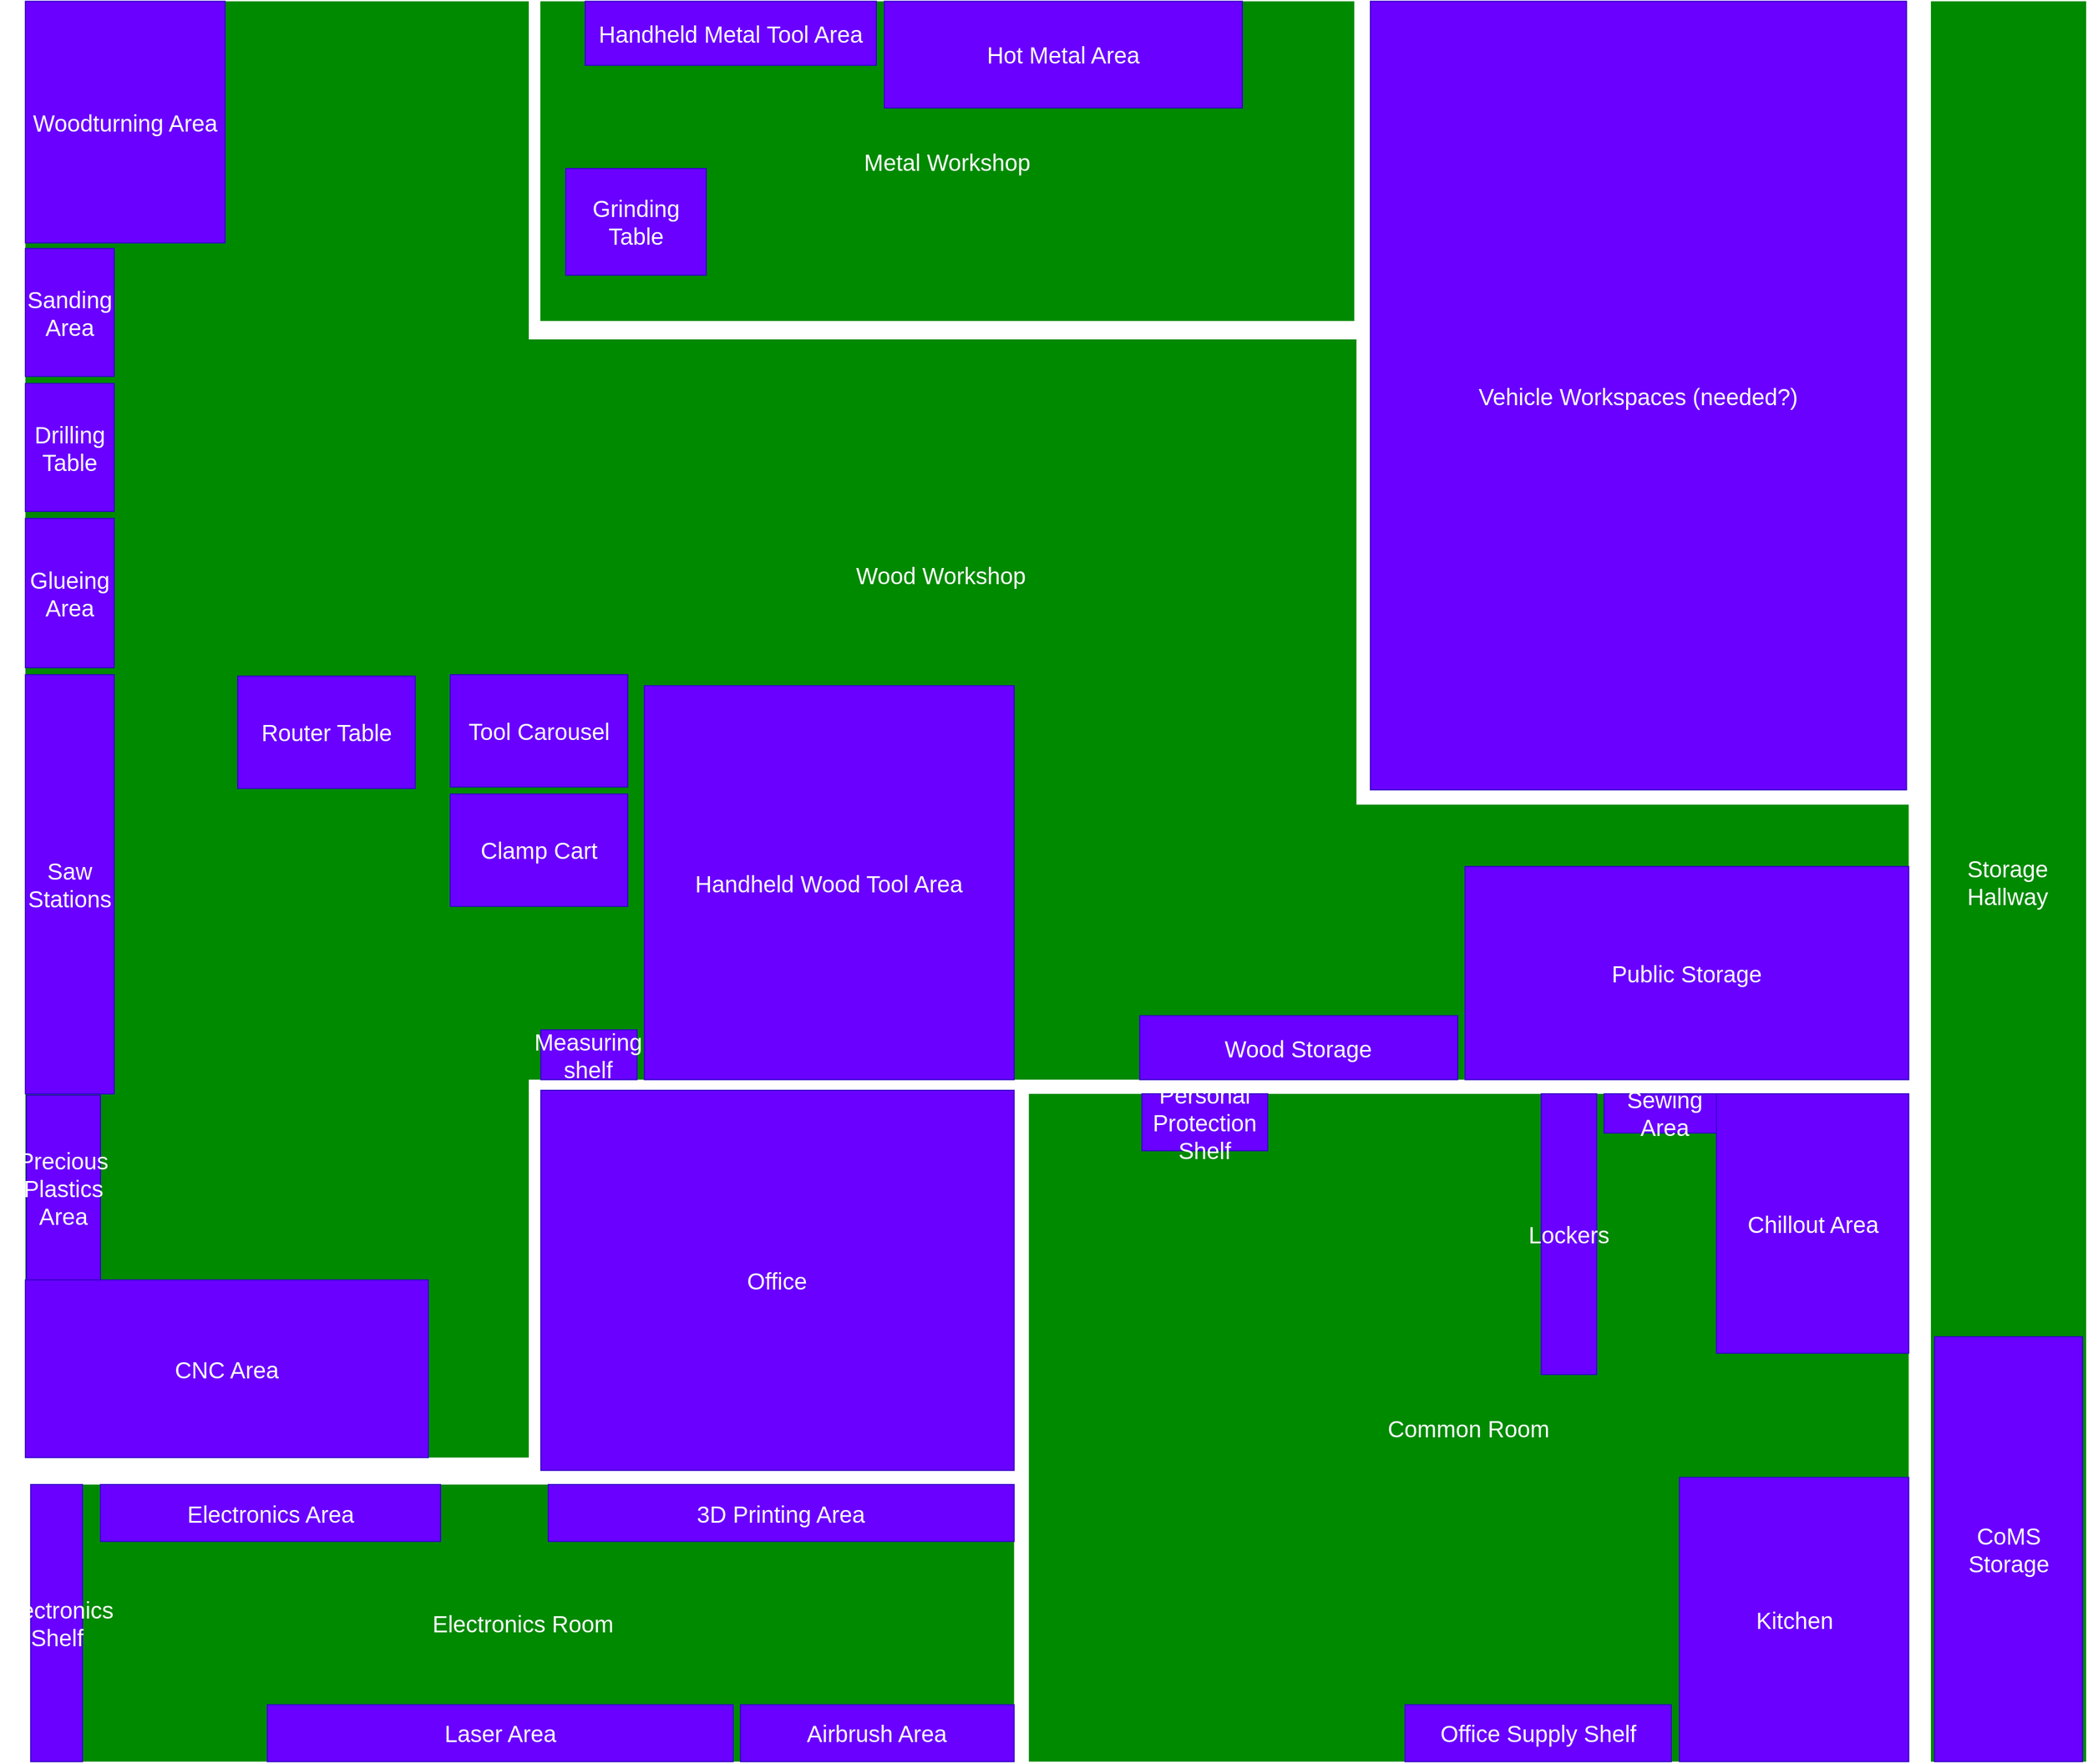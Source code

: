 <mxfile version="20.2.7" type="github">
  <diagram id="Z9USFGTLJIX7_FAzGUqJ" name="Page-1">
    <mxGraphModel dx="3514" dy="2776" grid="0" gridSize="10" guides="1" tooltips="1" connect="1" arrows="1" fold="1" page="1" pageScale="1" pageWidth="827" pageHeight="1169" math="0" shadow="0">
      <root>
        <mxCell id="0" />
        <mxCell id="1" parent="0" />
        <mxCell id="dVGMr21RCzNyEH1sTANa-41" value="Metal Workshop" style="rounded=0;whiteSpace=wrap;html=1;fillColor=#008a00;fontColor=#ffffff;fontSize=20;strokeColor=none;" parent="1" vertex="1">
          <mxGeometry x="-323" y="-1021.85" width="705" height="276.9" as="geometry" />
        </mxCell>
        <mxCell id="dVGMr21RCzNyEH1sTANa-31" value="Storage Hallway" style="rounded=0;whiteSpace=wrap;html=1;fillColor=#008a00;fontColor=#ffffff;fontSize=20;strokeColor=none;" parent="1" vertex="1">
          <mxGeometry x="881.43" y="-1021.86" width="134.48" height="1524.86" as="geometry" />
        </mxCell>
        <mxCell id="dVGMr21RCzNyEH1sTANa-30" value="Common Room" style="rounded=0;whiteSpace=wrap;html=1;fillColor=#008a00;fontColor=#ffffff;fontSize=20;strokeColor=none;" parent="1" vertex="1">
          <mxGeometry x="100.148" y="-75.48" width="762.069" height="578.409" as="geometry" />
        </mxCell>
        <mxCell id="dVGMr21RCzNyEH1sTANa-29" value="Electronics Room" style="rounded=0;whiteSpace=wrap;html=1;fillColor=#008a00;fontColor=#ffffff;fontSize=20;strokeColor=none;" parent="1" vertex="1">
          <mxGeometry x="-764.384" y="262.951" width="851.724" height="239.978" as="geometry" />
        </mxCell>
        <mxCell id="dVGMr21RCzNyEH1sTANa-27" value="" style="rounded=0;whiteSpace=wrap;html=1;fillColor=#008a00;fontColor=#ffffff;fontSize=20;strokeColor=none;" parent="1" vertex="1">
          <mxGeometry x="-337" y="-326" width="1199.22" height="238.21" as="geometry" />
        </mxCell>
        <mxCell id="dVGMr21RCzNyEH1sTANa-26" value="Wood Workshop" style="rounded=0;whiteSpace=wrap;html=1;fillColor=#008a00;fontColor=#ffffff;fontSize=20;strokeColor=none;" parent="1" vertex="1">
          <mxGeometry x="-336" y="-729" width="719.87" height="408" as="geometry" />
        </mxCell>
        <mxCell id="dVGMr21RCzNyEH1sTANa-25" value="" style="rounded=0;whiteSpace=wrap;html=1;fillColor=#008a00;fontColor=#ffffff;fontSize=20;strokeColor=none;" parent="1" vertex="1">
          <mxGeometry x="-769" y="-1021.85" width="436" height="1261.42" as="geometry" />
        </mxCell>
        <mxCell id="dVGMr21RCzNyEH1sTANa-10" value="&lt;font style=&quot;font-size: 20px;&quot;&gt;Precious Plastics Area&lt;/font&gt;" style="rounded=0;whiteSpace=wrap;html=1;fillColor=#6a00ff;strokeColor=#3700CC;fontColor=#ffffff;fontSize=20;" parent="dVGMr21RCzNyEH1sTANa-25" vertex="1">
          <mxGeometry x="0.96" y="947.603" width="64.039" height="159.986" as="geometry" />
        </mxCell>
        <mxCell id="dVGMr21RCzNyEH1sTANa-2" value="Hot Metal Area" style="rounded=0;whiteSpace=wrap;html=1;fillColor=#6a00ff;strokeColor=#3700CC;fontColor=#ffffff;fontSize=20;" parent="1" vertex="1">
          <mxGeometry x="-25" y="-1021.85" width="310" height="92.3" as="geometry" />
        </mxCell>
        <mxCell id="dVGMr21RCzNyEH1sTANa-3" value="CoMS Storage" style="rounded=0;whiteSpace=wrap;html=1;fillColor=#6a00ff;strokeColor=#3700CC;fontColor=#ffffff;fontSize=20;" parent="1" vertex="1">
          <mxGeometry x="884.629" y="134.958" width="128.079" height="367.967" as="geometry" />
        </mxCell>
        <mxCell id="dVGMr21RCzNyEH1sTANa-4" value="Public Storage" style="rounded=0;whiteSpace=wrap;html=1;fillColor=#6a00ff;strokeColor=#3700CC;fontColor=#ffffff;fontSize=20;" parent="1" vertex="1">
          <mxGeometry x="477.98" y="-272.386" width="384.236" height="184.599" as="geometry" />
        </mxCell>
        <mxCell id="dVGMr21RCzNyEH1sTANa-5" value="Wood Storage" style="rounded=0;whiteSpace=wrap;html=1;fillColor=#6a00ff;strokeColor=#3700CC;fontColor=#ffffff;fontSize=20;" parent="1" vertex="1">
          <mxGeometry x="196.207" y="-143.167" width="275.369" height="55.38" as="geometry" />
        </mxCell>
        <mxCell id="dVGMr21RCzNyEH1sTANa-6" value="Handheld Wood Tool Area" style="rounded=0;whiteSpace=wrap;html=1;fillColor=#6a00ff;strokeColor=#3700CC;fontColor=#ffffff;fontSize=20;" parent="1" vertex="1">
          <mxGeometry x="-232.86" y="-429" width="320.2" height="341.21" as="geometry" />
        </mxCell>
        <mxCell id="dVGMr21RCzNyEH1sTANa-7" value="&lt;font style=&quot;font-size: 20px;&quot;&gt;Measuring shelf&lt;/font&gt;" style="rounded=0;whiteSpace=wrap;html=1;fillColor=#6a00ff;strokeColor=#3700CC;fontColor=#ffffff;fontSize=20;" parent="1" vertex="1">
          <mxGeometry x="-322.512" y="-130.86" width="83.251" height="43.073" as="geometry" />
        </mxCell>
        <mxCell id="dVGMr21RCzNyEH1sTANa-9" value="&lt;font style=&quot;font-size: 20px;&quot;&gt;CNC Area&lt;/font&gt;" style="rounded=0;whiteSpace=wrap;html=1;fillColor=#6a00ff;strokeColor=#3700CC;fontColor=#ffffff;fontSize=20;" parent="1" vertex="1">
          <mxGeometry x="-769" y="85.74" width="348.98" height="153.83" as="geometry" />
        </mxCell>
        <mxCell id="dVGMr21RCzNyEH1sTANa-11" value="&lt;font style=&quot;font-size: 20px;&quot;&gt;Office&lt;/font&gt;" style="rounded=0;whiteSpace=wrap;html=1;fillColor=#6a00ff;strokeColor=#3700CC;fontColor=#ffffff;fontSize=20;" parent="1" vertex="1">
          <mxGeometry x="-322.512" y="-78.557" width="409.852" height="329.201" as="geometry" />
        </mxCell>
        <mxCell id="dVGMr21RCzNyEH1sTANa-12" value="&lt;font style=&quot;font-size: 20px;&quot;&gt;3D Printing Area&lt;/font&gt;" style="rounded=0;whiteSpace=wrap;html=1;fillColor=#6a00ff;strokeColor=#3700CC;fontColor=#ffffff;fontSize=20;" parent="1" vertex="1">
          <mxGeometry x="-316.108" y="262.951" width="403.448" height="49.226" as="geometry" />
        </mxCell>
        <mxCell id="dVGMr21RCzNyEH1sTANa-13" value="&lt;font style=&quot;font-size: 20px;&quot;&gt;Laser Area&lt;/font&gt;" style="rounded=0;whiteSpace=wrap;html=1;fillColor=#6a00ff;strokeColor=#3700CC;fontColor=#ffffff;fontSize=20;" parent="1" vertex="1">
          <mxGeometry x="-559.458" y="453.703" width="403.448" height="49.226" as="geometry" />
        </mxCell>
        <mxCell id="dVGMr21RCzNyEH1sTANa-14" value="&lt;font style=&quot;font-size: 20px;&quot;&gt;Electronics Area&lt;/font&gt;" style="rounded=0;whiteSpace=wrap;html=1;fillColor=#6a00ff;strokeColor=#3700CC;fontColor=#ffffff;fontSize=20;" parent="1" vertex="1">
          <mxGeometry x="-704.001" y="262.951" width="294.581" height="49.226" as="geometry" />
        </mxCell>
        <mxCell id="dVGMr21RCzNyEH1sTANa-15" value="&lt;font style=&quot;font-size: 20px;&quot;&gt;Electronics Shelf&lt;/font&gt;" style="rounded=0;whiteSpace=wrap;html=1;fillColor=#6a00ff;strokeColor=#3700CC;fontColor=#ffffff;fontSize=20;" parent="1" vertex="1">
          <mxGeometry x="-764.384" y="262.951" width="44.828" height="239.978" as="geometry" />
        </mxCell>
        <mxCell id="dVGMr21RCzNyEH1sTANa-16" value="&lt;font style=&quot;font-size: 20px;&quot;&gt;Airbrush Area&lt;/font&gt;" style="rounded=0;whiteSpace=wrap;html=1;fillColor=#6a00ff;strokeColor=#3700CC;fontColor=#ffffff;fontSize=20;" parent="1" vertex="1">
          <mxGeometry x="-149.606" y="453.703" width="236.946" height="49.226" as="geometry" />
        </mxCell>
        <mxCell id="dVGMr21RCzNyEH1sTANa-17" value="Office Supply Shelf" style="rounded=0;whiteSpace=wrap;html=1;fillColor=#6a00ff;strokeColor=#3700CC;fontColor=#ffffff;fontSize=20;" parent="1" vertex="1">
          <mxGeometry x="425.999" y="453.703" width="230.542" height="49.226" as="geometry" />
        </mxCell>
        <mxCell id="dVGMr21RCzNyEH1sTANa-18" value="Personal Protection Shelf" style="rounded=0;whiteSpace=wrap;html=1;fillColor=#6a00ff;strokeColor=#3700CC;fontColor=#ffffff;fontSize=20;" parent="1" vertex="1">
          <mxGeometry x="198.128" y="-75.48" width="108.867" height="49.226" as="geometry" />
        </mxCell>
        <mxCell id="dVGMr21RCzNyEH1sTANa-19" value="Lockers" style="rounded=0;whiteSpace=wrap;html=1;fillColor=#6a00ff;strokeColor=#3700CC;fontColor=#ffffff;fontSize=20;" parent="1" vertex="1">
          <mxGeometry x="543.941" y="-75.48" width="48.03" height="243.055" as="geometry" />
        </mxCell>
        <mxCell id="dVGMr21RCzNyEH1sTANa-20" value="Sewing Area" style="rounded=0;whiteSpace=wrap;html=1;fillColor=#6a00ff;strokeColor=#3700CC;fontColor=#ffffff;fontSize=20;" parent="1" vertex="1">
          <mxGeometry x="598.374" y="-75.48" width="105.665" height="33.843" as="geometry" />
        </mxCell>
        <mxCell id="dVGMr21RCzNyEH1sTANa-21" value="Chillout Area" style="rounded=0;whiteSpace=wrap;html=1;fillColor=#6a00ff;strokeColor=#3700CC;fontColor=#ffffff;fontSize=20;" parent="1" vertex="1">
          <mxGeometry x="695.714" y="-75.48" width="166.502" height="224.595" as="geometry" />
        </mxCell>
        <mxCell id="dVGMr21RCzNyEH1sTANa-22" value="Kitchen" style="rounded=0;whiteSpace=wrap;html=1;fillColor=#6a00ff;strokeColor=#3700CC;fontColor=#ffffff;fontSize=20;" parent="1" vertex="1">
          <mxGeometry x="663.695" y="256.797" width="198.522" height="246.132" as="geometry" />
        </mxCell>
        <mxCell id="dVGMr21RCzNyEH1sTANa-23" value="Vehicle Workspaces (needed?)" style="rounded=0;whiteSpace=wrap;html=1;fillColor=#6a00ff;strokeColor=#3700CC;fontColor=#ffffff;fontSize=20;" parent="1" vertex="1">
          <mxGeometry x="396.001" y="-1021.854" width="464.286" height="683.015" as="geometry" />
        </mxCell>
        <mxCell id="dVGMr21RCzNyEH1sTANa-24" value="Woodturning Area" style="rounded=0;whiteSpace=wrap;html=1;fillColor=#6a00ff;strokeColor=#3700CC;fontColor=#ffffff;fontSize=20;" parent="1" vertex="1">
          <mxGeometry x="-769" y="-1021.85" width="172.906" height="209.212" as="geometry" />
        </mxCell>
        <mxCell id="dVGMr21RCzNyEH1sTANa-33" value="Sanding Area" style="rounded=0;whiteSpace=wrap;html=1;fillColor=#6a00ff;strokeColor=#3700CC;fontColor=#ffffff;fontSize=20;" parent="1" vertex="1">
          <mxGeometry x="-769" y="-807.722" width="76.847" height="110.759" as="geometry" />
        </mxCell>
        <mxCell id="dVGMr21RCzNyEH1sTANa-34" value="Drilling Table" style="rounded=0;whiteSpace=wrap;html=1;fillColor=#6a00ff;strokeColor=#3700CC;fontColor=#ffffff;fontSize=20;" parent="1" vertex="1">
          <mxGeometry x="-769" y="-690.81" width="76.847" height="110.759" as="geometry" />
        </mxCell>
        <mxCell id="dVGMr21RCzNyEH1sTANa-35" value="Glueing Area" style="rounded=0;whiteSpace=wrap;html=1;fillColor=#6a00ff;strokeColor=#3700CC;fontColor=#ffffff;fontSize=20;" parent="1" vertex="1">
          <mxGeometry x="-769" y="-573.897" width="76.847" height="129.219" as="geometry" />
        </mxCell>
        <mxCell id="dVGMr21RCzNyEH1sTANa-36" value="Saw Stations" style="rounded=0;whiteSpace=wrap;html=1;fillColor=#6a00ff;strokeColor=#3700CC;fontColor=#ffffff;fontSize=20;" parent="1" vertex="1">
          <mxGeometry x="-769" y="-438.525" width="76.847" height="363.044" as="geometry" />
        </mxCell>
        <mxCell id="dVGMr21RCzNyEH1sTANa-37" value="Router Table" style="rounded=0;whiteSpace=wrap;html=1;fillColor=#6a00ff;strokeColor=#3700CC;fontColor=#ffffff;fontSize=20;" parent="1" vertex="1">
          <mxGeometry x="-585.074" y="-437.294" width="153.695" height="97.222" as="geometry" />
        </mxCell>
        <mxCell id="dVGMr21RCzNyEH1sTANa-38" value="Tool Carousel" style="rounded=0;whiteSpace=wrap;html=1;fillColor=#6a00ff;strokeColor=#3700CC;fontColor=#ffffff;fontSize=20;" parent="1" vertex="1">
          <mxGeometry x="-400.998" y="-438.521" width="153.695" height="97.222" as="geometry" />
        </mxCell>
        <mxCell id="dVGMr21RCzNyEH1sTANa-39" value="Clamp Cart" style="rounded=0;whiteSpace=wrap;html=1;fillColor=#6a00ff;strokeColor=#3700CC;fontColor=#ffffff;fontSize=20;" parent="1" vertex="1">
          <mxGeometry x="-400.998" y="-335.145" width="153.695" height="97.222" as="geometry" />
        </mxCell>
        <mxCell id="dVGMr21RCzNyEH1sTANa-40" value="Handheld Metal Tool Area" style="rounded=0;whiteSpace=wrap;html=1;fillColor=#6a00ff;strokeColor=#3700CC;fontColor=#ffffff;fontSize=20;" parent="1" vertex="1">
          <mxGeometry x="-284.09" y="-1021.85" width="252.09" height="55.38" as="geometry" />
        </mxCell>
        <mxCell id="oTyNJwHOFDVlNZPdW_3h-4" value="Grinding Table " style="rounded=0;whiteSpace=wrap;html=1;fillColor=#6a00ff;strokeColor=#3700CC;fontColor=#ffffff;fontSize=20;" parent="1" vertex="1">
          <mxGeometry x="-300.999" y="-877.004" width="121.675" height="92.299" as="geometry" />
        </mxCell>
      </root>
    </mxGraphModel>
  </diagram>
</mxfile>
